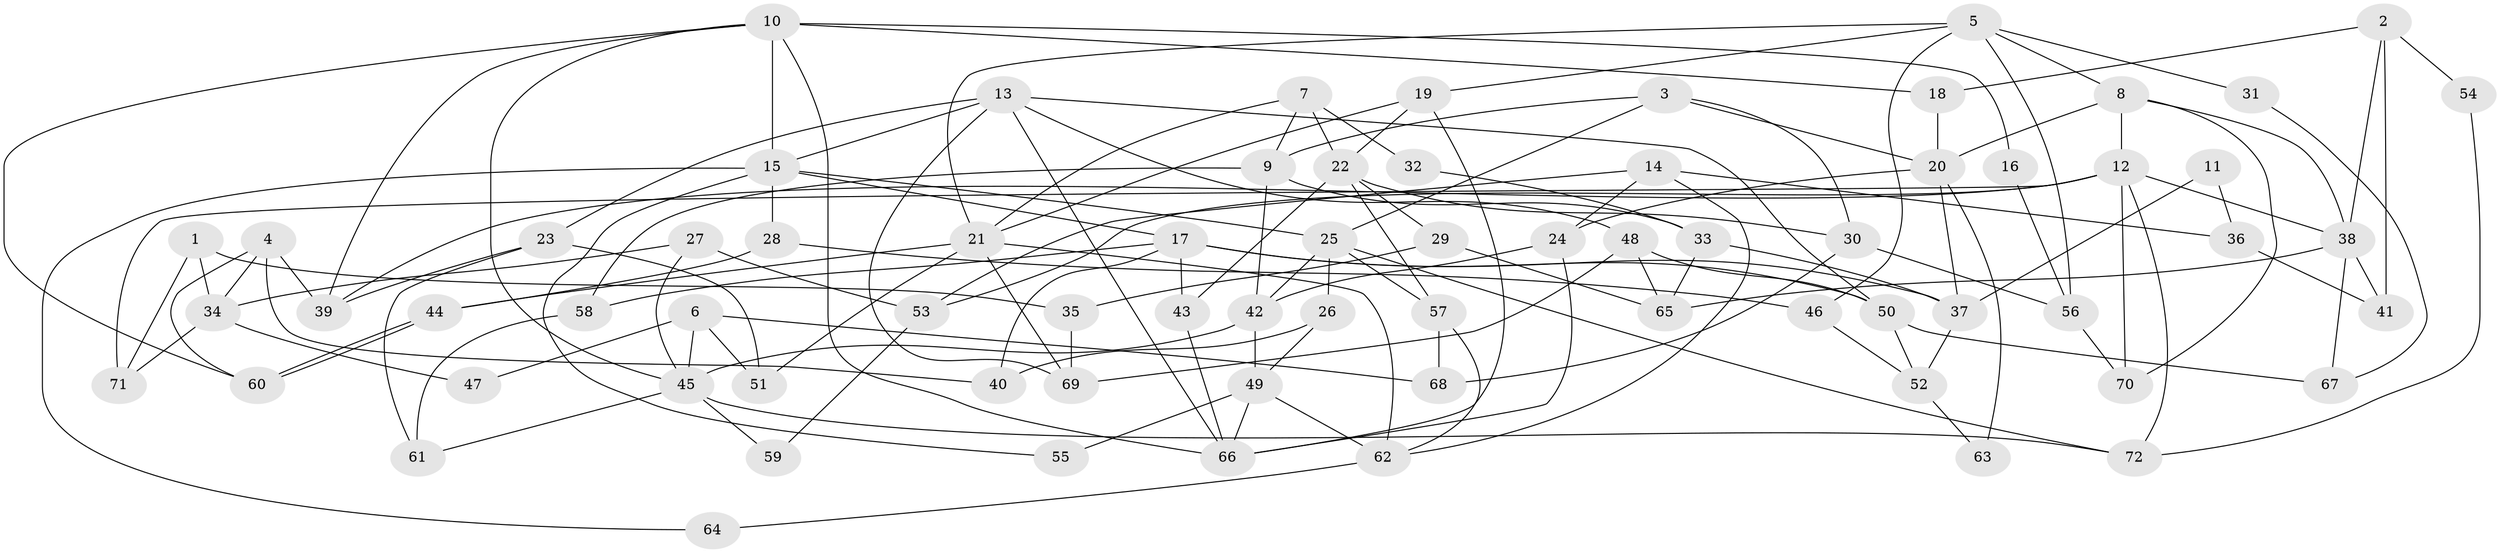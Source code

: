 // coarse degree distribution, {5: 0.16, 8: 0.08, 2: 0.16, 3: 0.28, 10: 0.02, 4: 0.24, 7: 0.02, 6: 0.02, 11: 0.02}
// Generated by graph-tools (version 1.1) at 2025/53/03/04/25 21:53:57]
// undirected, 72 vertices, 144 edges
graph export_dot {
graph [start="1"]
  node [color=gray90,style=filled];
  1;
  2;
  3;
  4;
  5;
  6;
  7;
  8;
  9;
  10;
  11;
  12;
  13;
  14;
  15;
  16;
  17;
  18;
  19;
  20;
  21;
  22;
  23;
  24;
  25;
  26;
  27;
  28;
  29;
  30;
  31;
  32;
  33;
  34;
  35;
  36;
  37;
  38;
  39;
  40;
  41;
  42;
  43;
  44;
  45;
  46;
  47;
  48;
  49;
  50;
  51;
  52;
  53;
  54;
  55;
  56;
  57;
  58;
  59;
  60;
  61;
  62;
  63;
  64;
  65;
  66;
  67;
  68;
  69;
  70;
  71;
  72;
  1 -- 71;
  1 -- 34;
  1 -- 35;
  2 -- 38;
  2 -- 18;
  2 -- 41;
  2 -- 54;
  3 -- 20;
  3 -- 9;
  3 -- 25;
  3 -- 30;
  4 -- 39;
  4 -- 60;
  4 -- 34;
  4 -- 40;
  5 -- 19;
  5 -- 21;
  5 -- 8;
  5 -- 31;
  5 -- 46;
  5 -- 56;
  6 -- 45;
  6 -- 51;
  6 -- 47;
  6 -- 68;
  7 -- 21;
  7 -- 9;
  7 -- 22;
  7 -- 32;
  8 -- 12;
  8 -- 20;
  8 -- 38;
  8 -- 70;
  9 -- 58;
  9 -- 42;
  9 -- 33;
  10 -- 15;
  10 -- 45;
  10 -- 16;
  10 -- 18;
  10 -- 39;
  10 -- 60;
  10 -- 66;
  11 -- 37;
  11 -- 36;
  12 -- 70;
  12 -- 38;
  12 -- 39;
  12 -- 53;
  12 -- 71;
  12 -- 72;
  13 -- 66;
  13 -- 48;
  13 -- 15;
  13 -- 23;
  13 -- 50;
  13 -- 69;
  14 -- 24;
  14 -- 62;
  14 -- 36;
  14 -- 53;
  15 -- 25;
  15 -- 17;
  15 -- 28;
  15 -- 55;
  15 -- 64;
  16 -- 56;
  17 -- 40;
  17 -- 37;
  17 -- 43;
  17 -- 50;
  17 -- 58;
  18 -- 20;
  19 -- 21;
  19 -- 22;
  19 -- 66;
  20 -- 24;
  20 -- 37;
  20 -- 63;
  21 -- 69;
  21 -- 44;
  21 -- 51;
  21 -- 62;
  22 -- 43;
  22 -- 29;
  22 -- 30;
  22 -- 57;
  23 -- 39;
  23 -- 51;
  23 -- 61;
  24 -- 42;
  24 -- 66;
  25 -- 57;
  25 -- 26;
  25 -- 42;
  25 -- 72;
  26 -- 49;
  26 -- 40;
  27 -- 45;
  27 -- 53;
  27 -- 34;
  28 -- 46;
  28 -- 44;
  29 -- 35;
  29 -- 65;
  30 -- 56;
  30 -- 68;
  31 -- 67;
  32 -- 33;
  33 -- 37;
  33 -- 65;
  34 -- 47;
  34 -- 71;
  35 -- 69;
  36 -- 41;
  37 -- 52;
  38 -- 65;
  38 -- 41;
  38 -- 67;
  42 -- 49;
  42 -- 45;
  43 -- 66;
  44 -- 60;
  44 -- 60;
  45 -- 72;
  45 -- 59;
  45 -- 61;
  46 -- 52;
  48 -- 50;
  48 -- 65;
  48 -- 69;
  49 -- 66;
  49 -- 62;
  49 -- 55;
  50 -- 52;
  50 -- 67;
  52 -- 63;
  53 -- 59;
  54 -- 72;
  56 -- 70;
  57 -- 68;
  57 -- 62;
  58 -- 61;
  62 -- 64;
}
